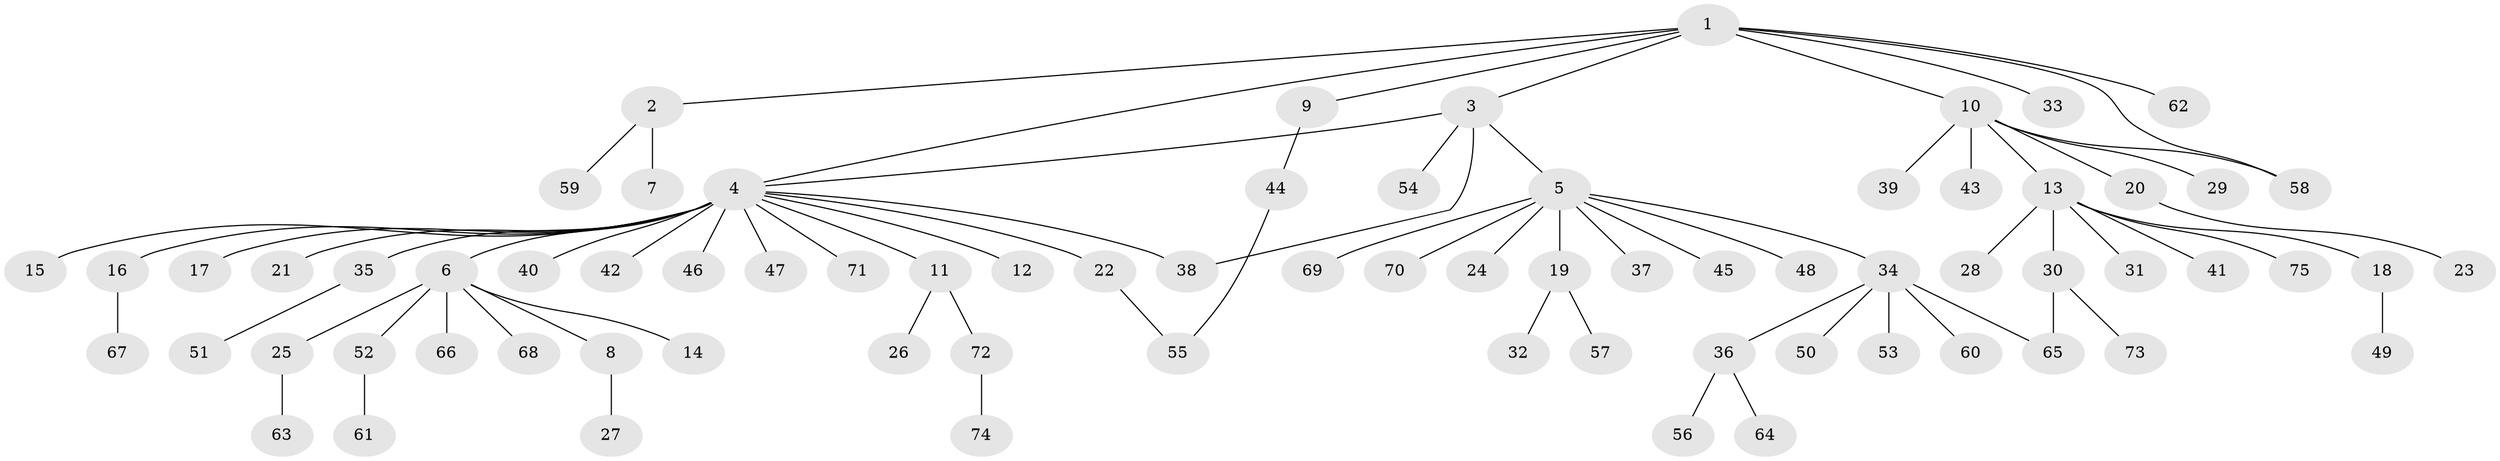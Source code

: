 // Generated by graph-tools (version 1.1) at 2025/35/03/09/25 02:35:34]
// undirected, 75 vertices, 79 edges
graph export_dot {
graph [start="1"]
  node [color=gray90,style=filled];
  1;
  2;
  3;
  4;
  5;
  6;
  7;
  8;
  9;
  10;
  11;
  12;
  13;
  14;
  15;
  16;
  17;
  18;
  19;
  20;
  21;
  22;
  23;
  24;
  25;
  26;
  27;
  28;
  29;
  30;
  31;
  32;
  33;
  34;
  35;
  36;
  37;
  38;
  39;
  40;
  41;
  42;
  43;
  44;
  45;
  46;
  47;
  48;
  49;
  50;
  51;
  52;
  53;
  54;
  55;
  56;
  57;
  58;
  59;
  60;
  61;
  62;
  63;
  64;
  65;
  66;
  67;
  68;
  69;
  70;
  71;
  72;
  73;
  74;
  75;
  1 -- 2;
  1 -- 3;
  1 -- 4;
  1 -- 9;
  1 -- 10;
  1 -- 33;
  1 -- 58;
  1 -- 62;
  2 -- 7;
  2 -- 59;
  3 -- 4;
  3 -- 5;
  3 -- 38;
  3 -- 54;
  4 -- 6;
  4 -- 11;
  4 -- 12;
  4 -- 15;
  4 -- 16;
  4 -- 17;
  4 -- 21;
  4 -- 22;
  4 -- 35;
  4 -- 38;
  4 -- 40;
  4 -- 42;
  4 -- 46;
  4 -- 47;
  4 -- 71;
  5 -- 19;
  5 -- 24;
  5 -- 34;
  5 -- 37;
  5 -- 45;
  5 -- 48;
  5 -- 69;
  5 -- 70;
  6 -- 8;
  6 -- 14;
  6 -- 25;
  6 -- 52;
  6 -- 66;
  6 -- 68;
  8 -- 27;
  9 -- 44;
  10 -- 13;
  10 -- 20;
  10 -- 29;
  10 -- 39;
  10 -- 43;
  10 -- 58;
  11 -- 26;
  11 -- 72;
  13 -- 18;
  13 -- 28;
  13 -- 30;
  13 -- 31;
  13 -- 41;
  13 -- 75;
  16 -- 67;
  18 -- 49;
  19 -- 32;
  19 -- 57;
  20 -- 23;
  22 -- 55;
  25 -- 63;
  30 -- 65;
  30 -- 73;
  34 -- 36;
  34 -- 50;
  34 -- 53;
  34 -- 60;
  34 -- 65;
  35 -- 51;
  36 -- 56;
  36 -- 64;
  44 -- 55;
  52 -- 61;
  72 -- 74;
}
